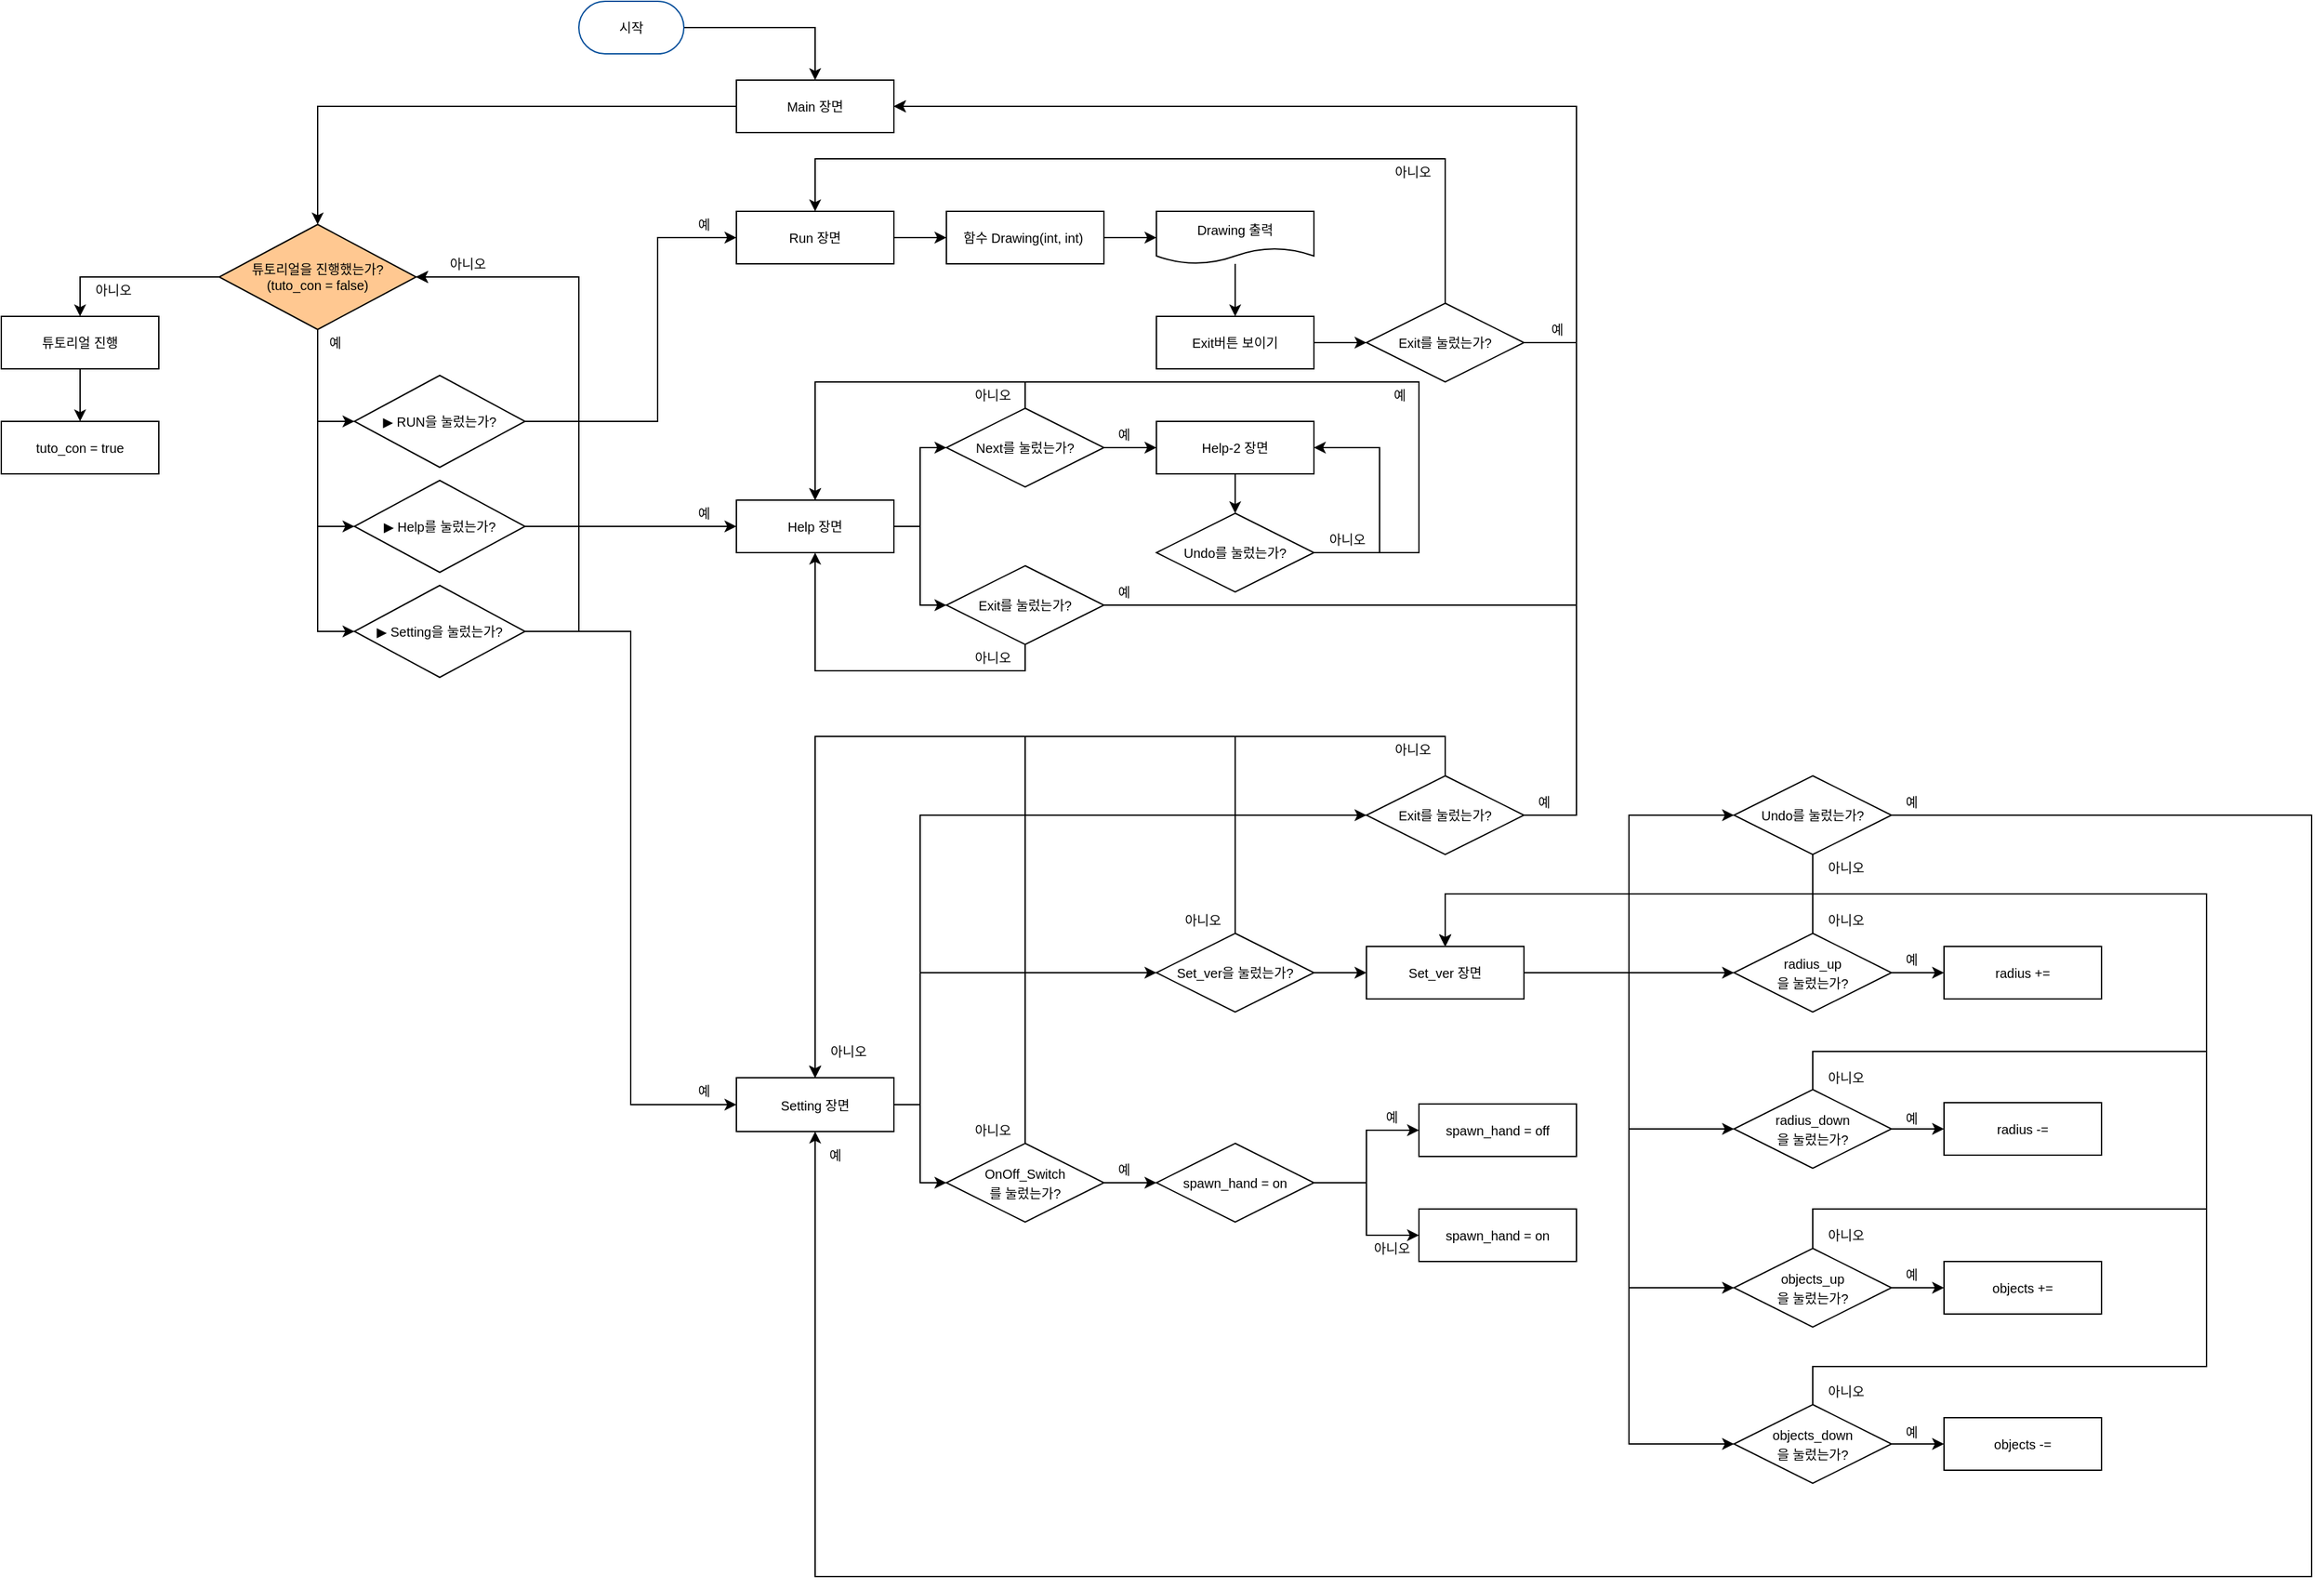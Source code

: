 <mxfile version="20.0.1" type="github">
  <diagram id="a0btdp3FfL-JI-uwgdce" name="페이지-1">
    <mxGraphModel dx="1969" dy="1162" grid="1" gridSize="10" guides="1" tooltips="1" connect="1" arrows="1" fold="1" page="1" pageScale="1" pageWidth="2336" pageHeight="1654" math="0" shadow="0">
      <root>
        <mxCell id="0" />
        <mxCell id="1" parent="0" />
        <mxCell id="iqAIqgiUeQ2YkzYKV1Ax-14" style="edgeStyle=orthogonalEdgeStyle;rounded=0;orthogonalLoop=1;jettySize=auto;html=1;fontSize=10;" parent="1" source="38S0GzFF0ls4ShCrIEfO-1" target="iqAIqgiUeQ2YkzYKV1Ax-13" edge="1">
          <mxGeometry relative="1" as="geometry" />
        </mxCell>
        <mxCell id="38S0GzFF0ls4ShCrIEfO-1" value="&lt;font style=&quot;font-size: 10px;&quot;&gt;시작&lt;/font&gt;" style="rounded=1;whiteSpace=wrap;html=1;arcSize=50;fontSize=10;strokeColor=#004C99;" parent="1" vertex="1">
          <mxGeometry x="480" y="40" width="80" height="40" as="geometry" />
        </mxCell>
        <mxCell id="38S0GzFF0ls4ShCrIEfO-20" value="" style="edgeStyle=orthogonalEdgeStyle;rounded=0;orthogonalLoop=1;jettySize=auto;html=1;fontFamily=Tahoma;fontSize=10;" parent="1" source="38S0GzFF0ls4ShCrIEfO-2" target="38S0GzFF0ls4ShCrIEfO-19" edge="1">
          <mxGeometry relative="1" as="geometry" />
        </mxCell>
        <mxCell id="38S0GzFF0ls4ShCrIEfO-2" value="튜토리얼 진행" style="%3CmxGraphModel%3E%3Croot%3E%3CmxCell%20id%3D%220%22%2F%3E%3CmxCell%20id%3D%221%22%20parent%3D%220%22%2F%3E%3CmxCell%20id%3D%222%22%20value%3D%22%22%20style%3D%22rounded%3D0%3BwhiteSpace%3Dwrap%3Bhtml%3D1%3BfontSize%3D12%3B%22%20vertex%3D%221%22%20parent%3D%221%22%3E%3CmxGeometry%20x%3D%22330%22%20y%3D%22160%22%20width%3D%22120%22%20height%3D%2240%22%20as%3D%22geometry%22%2F%3E%3C%2FmxCell%3E%3C%2Froot%3E%3C%2FmxGraphModel%3E;fontSize=10;" parent="1" vertex="1">
          <mxGeometry x="40" y="280" width="120" height="40" as="geometry" />
        </mxCell>
        <mxCell id="38S0GzFF0ls4ShCrIEfO-6" style="edgeStyle=orthogonalEdgeStyle;rounded=0;orthogonalLoop=1;jettySize=auto;html=1;entryX=0.5;entryY=0;entryDx=0;entryDy=0;fontFamily=Tahoma;fontSize=10;" parent="1" source="38S0GzFF0ls4ShCrIEfO-3" target="38S0GzFF0ls4ShCrIEfO-2" edge="1">
          <mxGeometry relative="1" as="geometry" />
        </mxCell>
        <mxCell id="38S0GzFF0ls4ShCrIEfO-25" style="edgeStyle=orthogonalEdgeStyle;rounded=0;orthogonalLoop=1;jettySize=auto;html=1;entryX=0;entryY=0.5;entryDx=0;entryDy=0;fontFamily=Tahoma;fontSize=10;" parent="1" source="38S0GzFF0ls4ShCrIEfO-3" target="38S0GzFF0ls4ShCrIEfO-14" edge="1">
          <mxGeometry relative="1" as="geometry" />
        </mxCell>
        <mxCell id="38S0GzFF0ls4ShCrIEfO-26" style="edgeStyle=orthogonalEdgeStyle;rounded=0;orthogonalLoop=1;jettySize=auto;html=1;entryX=0;entryY=0.5;entryDx=0;entryDy=0;fontFamily=Tahoma;fontSize=10;" parent="1" source="38S0GzFF0ls4ShCrIEfO-3" target="38S0GzFF0ls4ShCrIEfO-15" edge="1">
          <mxGeometry relative="1" as="geometry" />
        </mxCell>
        <mxCell id="38S0GzFF0ls4ShCrIEfO-27" style="edgeStyle=orthogonalEdgeStyle;rounded=0;orthogonalLoop=1;jettySize=auto;html=1;entryX=0;entryY=0.5;entryDx=0;entryDy=0;fontFamily=Tahoma;fontSize=10;" parent="1" source="38S0GzFF0ls4ShCrIEfO-3" target="38S0GzFF0ls4ShCrIEfO-13" edge="1">
          <mxGeometry relative="1" as="geometry" />
        </mxCell>
        <mxCell id="38S0GzFF0ls4ShCrIEfO-3" value="&lt;font style=&quot;font-size: 10px; line-height: 1.2;&quot;&gt;튜토리얼을 진행했는가?&lt;br style=&quot;font-size: 10px;&quot;&gt;(tuto_con = false)&lt;br style=&quot;font-size: 10px;&quot;&gt;&lt;/font&gt;" style="rhombus;whiteSpace=wrap;html=1;fontSize=10;fillColor=#FFC891;strokeColor=#030200;" parent="1" vertex="1">
          <mxGeometry x="206" y="210" width="150" height="80" as="geometry" />
        </mxCell>
        <mxCell id="38S0GzFF0ls4ShCrIEfO-7" value="아니오" style="text;html=1;align=center;verticalAlign=middle;resizable=0;points=[];autosize=1;strokeColor=none;fillColor=none;fontSize=10;fontFamily=Tahoma;" parent="1" vertex="1">
          <mxGeometry x="100" y="250" width="50" height="20" as="geometry" />
        </mxCell>
        <mxCell id="38S0GzFF0ls4ShCrIEfO-11" value="예" style="text;html=1;align=center;verticalAlign=middle;resizable=0;points=[];autosize=1;strokeColor=none;fillColor=none;fontSize=10;fontFamily=Tahoma;" parent="1" vertex="1">
          <mxGeometry x="279" y="290" width="30" height="20" as="geometry" />
        </mxCell>
        <mxCell id="38S0GzFF0ls4ShCrIEfO-31" style="edgeStyle=orthogonalEdgeStyle;rounded=0;orthogonalLoop=1;jettySize=auto;html=1;entryX=1;entryY=0.5;entryDx=0;entryDy=0;fontFamily=Tahoma;fontSize=10;" parent="1" source="38S0GzFF0ls4ShCrIEfO-13" target="38S0GzFF0ls4ShCrIEfO-3" edge="1">
          <mxGeometry relative="1" as="geometry">
            <Array as="points">
              <mxPoint x="480" y="360" />
              <mxPoint x="480" y="250" />
            </Array>
          </mxGeometry>
        </mxCell>
        <mxCell id="38S0GzFF0ls4ShCrIEfO-36" value="" style="edgeStyle=orthogonalEdgeStyle;rounded=0;orthogonalLoop=1;jettySize=auto;html=1;fontFamily=Tahoma;fontSize=10;" parent="1" source="38S0GzFF0ls4ShCrIEfO-13" target="38S0GzFF0ls4ShCrIEfO-35" edge="1">
          <mxGeometry relative="1" as="geometry">
            <Array as="points">
              <mxPoint x="540" y="360" />
              <mxPoint x="540" y="220" />
            </Array>
          </mxGeometry>
        </mxCell>
        <mxCell id="38S0GzFF0ls4ShCrIEfO-13" value="&lt;font style=&quot;font-size: 10px; line-height: 1.2;&quot;&gt;▶ RUN을 눌렀는가?&lt;/font&gt;" style="rhombus;whiteSpace=wrap;html=1;fontSize=10;" parent="1" vertex="1">
          <mxGeometry x="309" y="325" width="130" height="70" as="geometry" />
        </mxCell>
        <mxCell id="38S0GzFF0ls4ShCrIEfO-43" style="edgeStyle=orthogonalEdgeStyle;rounded=0;orthogonalLoop=1;jettySize=auto;html=1;entryX=0;entryY=0.5;entryDx=0;entryDy=0;fontFamily=Tahoma;fontSize=10;" parent="1" source="38S0GzFF0ls4ShCrIEfO-14" target="38S0GzFF0ls4ShCrIEfO-38" edge="1">
          <mxGeometry relative="1" as="geometry" />
        </mxCell>
        <mxCell id="38S0GzFF0ls4ShCrIEfO-45" style="edgeStyle=orthogonalEdgeStyle;rounded=0;orthogonalLoop=1;jettySize=auto;html=1;entryX=1;entryY=0.5;entryDx=0;entryDy=0;fontFamily=Tahoma;fontSize=10;" parent="1" source="38S0GzFF0ls4ShCrIEfO-14" target="38S0GzFF0ls4ShCrIEfO-3" edge="1">
          <mxGeometry relative="1" as="geometry">
            <Array as="points">
              <mxPoint x="480" y="440" />
              <mxPoint x="480" y="250" />
            </Array>
          </mxGeometry>
        </mxCell>
        <mxCell id="38S0GzFF0ls4ShCrIEfO-14" value="&lt;font style=&quot;font-size: 10px; line-height: 1.2;&quot;&gt;▶ Help를 눌렀는가?&lt;/font&gt;" style="rhombus;whiteSpace=wrap;html=1;fontSize=10;" parent="1" vertex="1">
          <mxGeometry x="309" y="405" width="130" height="70" as="geometry" />
        </mxCell>
        <mxCell id="38S0GzFF0ls4ShCrIEfO-44" style="edgeStyle=orthogonalEdgeStyle;rounded=0;orthogonalLoop=1;jettySize=auto;html=1;entryX=1;entryY=0.5;entryDx=0;entryDy=0;fontFamily=Tahoma;fontSize=10;" parent="1" source="38S0GzFF0ls4ShCrIEfO-15" target="38S0GzFF0ls4ShCrIEfO-3" edge="1">
          <mxGeometry relative="1" as="geometry">
            <Array as="points">
              <mxPoint x="480" y="520" />
              <mxPoint x="480" y="250" />
            </Array>
          </mxGeometry>
        </mxCell>
        <mxCell id="iqAIqgiUeQ2YkzYKV1Ax-49" style="edgeStyle=orthogonalEdgeStyle;rounded=0;orthogonalLoop=1;jettySize=auto;html=1;entryX=0;entryY=0.5;entryDx=0;entryDy=0;fontSize=10;" parent="1" source="38S0GzFF0ls4ShCrIEfO-15" target="38S0GzFF0ls4ShCrIEfO-40" edge="1">
          <mxGeometry relative="1" as="geometry" />
        </mxCell>
        <mxCell id="38S0GzFF0ls4ShCrIEfO-15" value="&lt;font style=&quot;font-size: 10px; line-height: 1.2;&quot;&gt;▶ Setting을 눌렀는가?&lt;/font&gt;" style="rhombus;whiteSpace=wrap;html=1;fontSize=10;" parent="1" vertex="1">
          <mxGeometry x="309" y="485" width="130" height="70" as="geometry" />
        </mxCell>
        <mxCell id="38S0GzFF0ls4ShCrIEfO-19" value="tuto_con = true" style="whiteSpace=wrap;html=1;fontSize=10;" parent="1" vertex="1">
          <mxGeometry x="40" y="360" width="120" height="40" as="geometry" />
        </mxCell>
        <mxCell id="38S0GzFF0ls4ShCrIEfO-34" value="아니오" style="text;html=1;align=center;verticalAlign=middle;resizable=0;points=[];autosize=1;strokeColor=none;fillColor=none;fontSize=10;fontFamily=Tahoma;" parent="1" vertex="1">
          <mxGeometry x="370" y="230" width="50" height="20" as="geometry" />
        </mxCell>
        <mxCell id="iqAIqgiUeQ2YkzYKV1Ax-3" value="" style="edgeStyle=orthogonalEdgeStyle;rounded=0;orthogonalLoop=1;jettySize=auto;html=1;" parent="1" source="38S0GzFF0ls4ShCrIEfO-35" target="iqAIqgiUeQ2YkzYKV1Ax-2" edge="1">
          <mxGeometry relative="1" as="geometry" />
        </mxCell>
        <mxCell id="38S0GzFF0ls4ShCrIEfO-35" value="&lt;font style=&quot;font-size: 10px;&quot;&gt;Run 장면&lt;/font&gt;" style="whiteSpace=wrap;html=1;fontSize=10;" parent="1" vertex="1">
          <mxGeometry x="600" y="200" width="120" height="40" as="geometry" />
        </mxCell>
        <mxCell id="iqAIqgiUeQ2YkzYKV1Ax-24" style="edgeStyle=orthogonalEdgeStyle;rounded=0;orthogonalLoop=1;jettySize=auto;html=1;entryX=0;entryY=0.5;entryDx=0;entryDy=0;fontSize=10;" parent="1" source="38S0GzFF0ls4ShCrIEfO-38" target="iqAIqgiUeQ2YkzYKV1Ax-23" edge="1">
          <mxGeometry relative="1" as="geometry" />
        </mxCell>
        <mxCell id="iqAIqgiUeQ2YkzYKV1Ax-26" style="edgeStyle=orthogonalEdgeStyle;rounded=0;orthogonalLoop=1;jettySize=auto;html=1;entryX=0;entryY=0.5;entryDx=0;entryDy=0;fontSize=10;" parent="1" source="38S0GzFF0ls4ShCrIEfO-38" target="iqAIqgiUeQ2YkzYKV1Ax-25" edge="1">
          <mxGeometry relative="1" as="geometry" />
        </mxCell>
        <mxCell id="38S0GzFF0ls4ShCrIEfO-38" value="Help 장면" style="whiteSpace=wrap;html=1;fontSize=10;" parent="1" vertex="1">
          <mxGeometry x="600" y="420" width="120" height="40" as="geometry" />
        </mxCell>
        <mxCell id="iqAIqgiUeQ2YkzYKV1Ax-67" style="edgeStyle=orthogonalEdgeStyle;rounded=0;orthogonalLoop=1;jettySize=auto;html=1;entryX=0;entryY=0.5;entryDx=0;entryDy=0;fontSize=10;" parent="1" source="38S0GzFF0ls4ShCrIEfO-40" target="iqAIqgiUeQ2YkzYKV1Ax-66" edge="1">
          <mxGeometry relative="1" as="geometry">
            <Array as="points">
              <mxPoint x="740" y="881" />
              <mxPoint x="740" y="660" />
            </Array>
          </mxGeometry>
        </mxCell>
        <mxCell id="iqAIqgiUeQ2YkzYKV1Ax-68" style="edgeStyle=orthogonalEdgeStyle;rounded=0;orthogonalLoop=1;jettySize=auto;html=1;entryX=0;entryY=0.5;entryDx=0;entryDy=0;fontSize=10;" parent="1" source="38S0GzFF0ls4ShCrIEfO-40" target="iqAIqgiUeQ2YkzYKV1Ax-50" edge="1">
          <mxGeometry relative="1" as="geometry" />
        </mxCell>
        <mxCell id="iqAIqgiUeQ2YkzYKV1Ax-76" style="edgeStyle=orthogonalEdgeStyle;rounded=0;orthogonalLoop=1;jettySize=auto;html=1;entryX=0;entryY=0.5;entryDx=0;entryDy=0;fontSize=10;" parent="1" source="38S0GzFF0ls4ShCrIEfO-40" target="iqAIqgiUeQ2YkzYKV1Ax-75" edge="1">
          <mxGeometry relative="1" as="geometry">
            <Array as="points">
              <mxPoint x="740" y="881" />
              <mxPoint x="740" y="780" />
            </Array>
          </mxGeometry>
        </mxCell>
        <mxCell id="38S0GzFF0ls4ShCrIEfO-40" value="Setting 장면" style="whiteSpace=wrap;html=1;fontSize=10;" parent="1" vertex="1">
          <mxGeometry x="600" y="860" width="120" height="41" as="geometry" />
        </mxCell>
        <mxCell id="38S0GzFF0ls4ShCrIEfO-46" value="예" style="text;html=1;align=center;verticalAlign=middle;resizable=0;points=[];autosize=1;strokeColor=none;fillColor=none;fontSize=10;fontFamily=Tahoma;" parent="1" vertex="1">
          <mxGeometry x="560" y="200" width="30" height="20" as="geometry" />
        </mxCell>
        <mxCell id="38S0GzFF0ls4ShCrIEfO-48" value="예" style="text;html=1;align=center;verticalAlign=middle;resizable=0;points=[];autosize=1;strokeColor=none;fillColor=none;fontSize=10;fontFamily=Tahoma;" parent="1" vertex="1">
          <mxGeometry x="560" y="420" width="30" height="20" as="geometry" />
        </mxCell>
        <mxCell id="38S0GzFF0ls4ShCrIEfO-49" value="예" style="text;html=1;align=center;verticalAlign=middle;resizable=0;points=[];autosize=1;strokeColor=none;fillColor=none;fontSize=10;fontFamily=Tahoma;" parent="1" vertex="1">
          <mxGeometry x="560" y="860" width="30" height="20" as="geometry" />
        </mxCell>
        <mxCell id="iqAIqgiUeQ2YkzYKV1Ax-5" style="edgeStyle=orthogonalEdgeStyle;rounded=0;orthogonalLoop=1;jettySize=auto;html=1;entryX=0;entryY=0.5;entryDx=0;entryDy=0;" parent="1" source="iqAIqgiUeQ2YkzYKV1Ax-2" target="iqAIqgiUeQ2YkzYKV1Ax-4" edge="1">
          <mxGeometry relative="1" as="geometry" />
        </mxCell>
        <mxCell id="iqAIqgiUeQ2YkzYKV1Ax-2" value="함수 Drawing(int, int)&amp;nbsp;" style="whiteSpace=wrap;html=1;fontSize=10;" parent="1" vertex="1">
          <mxGeometry x="760" y="200" width="120" height="40" as="geometry" />
        </mxCell>
        <mxCell id="iqAIqgiUeQ2YkzYKV1Ax-9" value="" style="edgeStyle=orthogonalEdgeStyle;rounded=0;orthogonalLoop=1;jettySize=auto;html=1;fontSize=10;" parent="1" source="iqAIqgiUeQ2YkzYKV1Ax-4" target="iqAIqgiUeQ2YkzYKV1Ax-8" edge="1">
          <mxGeometry relative="1" as="geometry" />
        </mxCell>
        <mxCell id="iqAIqgiUeQ2YkzYKV1Ax-4" value="&lt;font style=&quot;font-size: 10px;&quot;&gt;Drawing 출력&lt;/font&gt;" style="shape=document;whiteSpace=wrap;html=1;boundedLbl=1;" parent="1" vertex="1">
          <mxGeometry x="920" y="200" width="120" height="40" as="geometry" />
        </mxCell>
        <mxCell id="iqAIqgiUeQ2YkzYKV1Ax-16" style="edgeStyle=orthogonalEdgeStyle;rounded=0;orthogonalLoop=1;jettySize=auto;html=1;entryX=1;entryY=0.5;entryDx=0;entryDy=0;fontSize=10;" parent="1" source="iqAIqgiUeQ2YkzYKV1Ax-6" target="iqAIqgiUeQ2YkzYKV1Ax-13" edge="1">
          <mxGeometry relative="1" as="geometry">
            <Array as="points">
              <mxPoint x="1240" y="300" />
              <mxPoint x="1240" y="120" />
            </Array>
          </mxGeometry>
        </mxCell>
        <mxCell id="iqAIqgiUeQ2YkzYKV1Ax-18" style="edgeStyle=orthogonalEdgeStyle;rounded=0;orthogonalLoop=1;jettySize=auto;html=1;entryX=0.5;entryY=0;entryDx=0;entryDy=0;fontSize=10;" parent="1" source="iqAIqgiUeQ2YkzYKV1Ax-6" target="38S0GzFF0ls4ShCrIEfO-35" edge="1">
          <mxGeometry relative="1" as="geometry">
            <Array as="points">
              <mxPoint x="1140" y="160" />
              <mxPoint x="660" y="160" />
            </Array>
          </mxGeometry>
        </mxCell>
        <mxCell id="iqAIqgiUeQ2YkzYKV1Ax-6" value="&lt;font style=&quot;font-size: 10px;&quot;&gt;Exit를 눌렀는가?&lt;/font&gt;" style="rhombus;whiteSpace=wrap;html=1;" parent="1" vertex="1">
          <mxGeometry x="1080" y="270" width="120" height="60" as="geometry" />
        </mxCell>
        <mxCell id="iqAIqgiUeQ2YkzYKV1Ax-10" style="edgeStyle=orthogonalEdgeStyle;rounded=0;orthogonalLoop=1;jettySize=auto;html=1;fontSize=10;" parent="1" source="iqAIqgiUeQ2YkzYKV1Ax-8" target="iqAIqgiUeQ2YkzYKV1Ax-6" edge="1">
          <mxGeometry relative="1" as="geometry" />
        </mxCell>
        <mxCell id="iqAIqgiUeQ2YkzYKV1Ax-8" value="&lt;font style=&quot;font-size: 10px;&quot;&gt;Exit버튼 보이기&lt;/font&gt;" style="whiteSpace=wrap;html=1;" parent="1" vertex="1">
          <mxGeometry x="920" y="280" width="120" height="40" as="geometry" />
        </mxCell>
        <mxCell id="iqAIqgiUeQ2YkzYKV1Ax-12" value="아니오" style="text;html=1;align=center;verticalAlign=middle;resizable=0;points=[];autosize=1;strokeColor=none;fillColor=none;fontSize=10;fontFamily=Tahoma;" parent="1" vertex="1">
          <mxGeometry x="1090" y="160" width="50" height="20" as="geometry" />
        </mxCell>
        <mxCell id="iqAIqgiUeQ2YkzYKV1Ax-15" style="edgeStyle=orthogonalEdgeStyle;rounded=0;orthogonalLoop=1;jettySize=auto;html=1;fontSize=10;" parent="1" source="iqAIqgiUeQ2YkzYKV1Ax-13" target="38S0GzFF0ls4ShCrIEfO-3" edge="1">
          <mxGeometry relative="1" as="geometry" />
        </mxCell>
        <mxCell id="iqAIqgiUeQ2YkzYKV1Ax-13" value="Main 장면" style="rounded=0;whiteSpace=wrap;html=1;fontSize=10;" parent="1" vertex="1">
          <mxGeometry x="600" y="100" width="120" height="40" as="geometry" />
        </mxCell>
        <mxCell id="iqAIqgiUeQ2YkzYKV1Ax-17" value="예" style="text;html=1;align=center;verticalAlign=middle;resizable=0;points=[];autosize=1;strokeColor=none;fillColor=none;fontSize=10;fontFamily=Tahoma;" parent="1" vertex="1">
          <mxGeometry x="1210" y="280" width="30" height="20" as="geometry" />
        </mxCell>
        <mxCell id="iqAIqgiUeQ2YkzYKV1Ax-32" style="edgeStyle=orthogonalEdgeStyle;rounded=0;orthogonalLoop=1;jettySize=auto;html=1;fontSize=10;" parent="1" source="iqAIqgiUeQ2YkzYKV1Ax-23" target="38S0GzFF0ls4ShCrIEfO-38" edge="1">
          <mxGeometry relative="1" as="geometry">
            <Array as="points">
              <mxPoint x="820" y="330" />
              <mxPoint x="660" y="330" />
            </Array>
          </mxGeometry>
        </mxCell>
        <mxCell id="iqAIqgiUeQ2YkzYKV1Ax-35" style="edgeStyle=orthogonalEdgeStyle;rounded=0;orthogonalLoop=1;jettySize=auto;html=1;entryX=0;entryY=0.5;entryDx=0;entryDy=0;fontSize=10;" parent="1" source="iqAIqgiUeQ2YkzYKV1Ax-23" target="iqAIqgiUeQ2YkzYKV1Ax-34" edge="1">
          <mxGeometry relative="1" as="geometry" />
        </mxCell>
        <mxCell id="iqAIqgiUeQ2YkzYKV1Ax-23" value="&lt;font style=&quot;font-size: 10px;&quot;&gt;Next를 눌렀는가?&lt;/font&gt;" style="rhombus;whiteSpace=wrap;html=1;" parent="1" vertex="1">
          <mxGeometry x="760" y="350" width="120" height="60" as="geometry" />
        </mxCell>
        <mxCell id="iqAIqgiUeQ2YkzYKV1Ax-28" style="edgeStyle=orthogonalEdgeStyle;rounded=0;orthogonalLoop=1;jettySize=auto;html=1;entryX=1;entryY=0.5;entryDx=0;entryDy=0;fontSize=10;" parent="1" source="iqAIqgiUeQ2YkzYKV1Ax-25" target="iqAIqgiUeQ2YkzYKV1Ax-13" edge="1">
          <mxGeometry relative="1" as="geometry">
            <Array as="points">
              <mxPoint x="1240" y="500" />
              <mxPoint x="1240" y="120" />
            </Array>
          </mxGeometry>
        </mxCell>
        <mxCell id="iqAIqgiUeQ2YkzYKV1Ax-30" style="edgeStyle=orthogonalEdgeStyle;rounded=0;orthogonalLoop=1;jettySize=auto;html=1;fontSize=10;" parent="1" source="iqAIqgiUeQ2YkzYKV1Ax-25" target="38S0GzFF0ls4ShCrIEfO-38" edge="1">
          <mxGeometry relative="1" as="geometry">
            <Array as="points">
              <mxPoint x="820" y="550" />
              <mxPoint x="660" y="550" />
            </Array>
          </mxGeometry>
        </mxCell>
        <mxCell id="iqAIqgiUeQ2YkzYKV1Ax-25" value="&lt;font style=&quot;font-size: 10px;&quot;&gt;Exit를 눌렀는가?&lt;/font&gt;" style="rhombus;whiteSpace=wrap;html=1;" parent="1" vertex="1">
          <mxGeometry x="760" y="470" width="120" height="60" as="geometry" />
        </mxCell>
        <mxCell id="iqAIqgiUeQ2YkzYKV1Ax-29" value="예" style="text;html=1;align=center;verticalAlign=middle;resizable=0;points=[];autosize=1;strokeColor=none;fillColor=none;fontSize=10;fontFamily=Tahoma;" parent="1" vertex="1">
          <mxGeometry x="880" y="480" width="30" height="20" as="geometry" />
        </mxCell>
        <mxCell id="iqAIqgiUeQ2YkzYKV1Ax-31" value="아니오" style="text;html=1;align=center;verticalAlign=middle;resizable=0;points=[];autosize=1;strokeColor=none;fillColor=none;fontSize=10;fontFamily=Tahoma;" parent="1" vertex="1">
          <mxGeometry x="770" y="530" width="50" height="20" as="geometry" />
        </mxCell>
        <mxCell id="iqAIqgiUeQ2YkzYKV1Ax-33" value="아니오" style="text;html=1;align=center;verticalAlign=middle;resizable=0;points=[];autosize=1;strokeColor=none;fillColor=none;fontSize=10;fontFamily=Tahoma;" parent="1" vertex="1">
          <mxGeometry x="770" y="330" width="50" height="20" as="geometry" />
        </mxCell>
        <mxCell id="iqAIqgiUeQ2YkzYKV1Ax-43" style="edgeStyle=orthogonalEdgeStyle;rounded=0;orthogonalLoop=1;jettySize=auto;html=1;entryX=0.5;entryY=0;entryDx=0;entryDy=0;fontSize=10;" parent="1" source="iqAIqgiUeQ2YkzYKV1Ax-34" target="iqAIqgiUeQ2YkzYKV1Ax-38" edge="1">
          <mxGeometry relative="1" as="geometry" />
        </mxCell>
        <mxCell id="iqAIqgiUeQ2YkzYKV1Ax-34" value="&lt;font style=&quot;font-size: 10px;&quot;&gt;Help-2 장면&lt;/font&gt;" style="whiteSpace=wrap;html=1;" parent="1" vertex="1">
          <mxGeometry x="920" y="360" width="120" height="40" as="geometry" />
        </mxCell>
        <mxCell id="iqAIqgiUeQ2YkzYKV1Ax-41" style="edgeStyle=orthogonalEdgeStyle;rounded=0;orthogonalLoop=1;jettySize=auto;html=1;entryX=0.5;entryY=0;entryDx=0;entryDy=0;fontSize=10;" parent="1" source="iqAIqgiUeQ2YkzYKV1Ax-38" target="38S0GzFF0ls4ShCrIEfO-38" edge="1">
          <mxGeometry relative="1" as="geometry">
            <Array as="points">
              <mxPoint x="1120" y="460" />
              <mxPoint x="1120" y="330" />
              <mxPoint x="660" y="330" />
            </Array>
          </mxGeometry>
        </mxCell>
        <mxCell id="iqAIqgiUeQ2YkzYKV1Ax-46" style="edgeStyle=orthogonalEdgeStyle;rounded=0;orthogonalLoop=1;jettySize=auto;html=1;entryX=1;entryY=0.5;entryDx=0;entryDy=0;fontSize=10;" parent="1" source="iqAIqgiUeQ2YkzYKV1Ax-38" target="iqAIqgiUeQ2YkzYKV1Ax-34" edge="1">
          <mxGeometry relative="1" as="geometry">
            <Array as="points">
              <mxPoint x="1090" y="460" />
              <mxPoint x="1090" y="380" />
            </Array>
          </mxGeometry>
        </mxCell>
        <mxCell id="iqAIqgiUeQ2YkzYKV1Ax-38" value="&lt;font style=&quot;font-size: 10px;&quot;&gt;Undo를 눌렀는가?&lt;/font&gt;" style="rhombus;whiteSpace=wrap;html=1;" parent="1" vertex="1">
          <mxGeometry x="920" y="430" width="120" height="60" as="geometry" />
        </mxCell>
        <mxCell id="iqAIqgiUeQ2YkzYKV1Ax-42" value="아니오" style="text;html=1;align=center;verticalAlign=middle;resizable=0;points=[];autosize=1;strokeColor=none;fillColor=none;fontSize=10;fontFamily=Tahoma;" parent="1" vertex="1">
          <mxGeometry x="1040" y="440" width="50" height="20" as="geometry" />
        </mxCell>
        <mxCell id="iqAIqgiUeQ2YkzYKV1Ax-44" value="예" style="text;html=1;align=center;verticalAlign=middle;resizable=0;points=[];autosize=1;strokeColor=none;fillColor=none;fontSize=10;fontFamily=Tahoma;" parent="1" vertex="1">
          <mxGeometry x="880" y="360" width="30" height="20" as="geometry" />
        </mxCell>
        <mxCell id="iqAIqgiUeQ2YkzYKV1Ax-47" value="예" style="text;html=1;align=center;verticalAlign=middle;resizable=0;points=[];autosize=1;strokeColor=none;fillColor=none;fontSize=10;fontFamily=Tahoma;" parent="1" vertex="1">
          <mxGeometry x="1090" y="330" width="30" height="20" as="geometry" />
        </mxCell>
        <mxCell id="iqAIqgiUeQ2YkzYKV1Ax-53" style="edgeStyle=orthogonalEdgeStyle;rounded=0;orthogonalLoop=1;jettySize=auto;html=1;entryX=0;entryY=0.5;entryDx=0;entryDy=0;fontSize=10;" parent="1" source="iqAIqgiUeQ2YkzYKV1Ax-50" target="iqAIqgiUeQ2YkzYKV1Ax-52" edge="1">
          <mxGeometry relative="1" as="geometry" />
        </mxCell>
        <mxCell id="iqAIqgiUeQ2YkzYKV1Ax-73" style="edgeStyle=orthogonalEdgeStyle;rounded=0;orthogonalLoop=1;jettySize=auto;html=1;entryX=0.5;entryY=0;entryDx=0;entryDy=0;fontSize=10;" parent="1" source="iqAIqgiUeQ2YkzYKV1Ax-50" target="38S0GzFF0ls4ShCrIEfO-40" edge="1">
          <mxGeometry relative="1" as="geometry">
            <Array as="points">
              <mxPoint x="820" y="600" />
              <mxPoint x="660" y="600" />
            </Array>
          </mxGeometry>
        </mxCell>
        <mxCell id="iqAIqgiUeQ2YkzYKV1Ax-50" value="&lt;font style=&quot;font-size: 10px;&quot;&gt;OnOff_Switch&lt;br&gt;를 눌렀는가?&lt;/font&gt;" style="rhombus;whiteSpace=wrap;html=1;" parent="1" vertex="1">
          <mxGeometry x="760" y="910" width="120" height="60" as="geometry" />
        </mxCell>
        <mxCell id="iqAIqgiUeQ2YkzYKV1Ax-58" style="edgeStyle=orthogonalEdgeStyle;rounded=0;orthogonalLoop=1;jettySize=auto;html=1;entryX=0;entryY=0.5;entryDx=0;entryDy=0;fontSize=10;" parent="1" source="iqAIqgiUeQ2YkzYKV1Ax-52" target="iqAIqgiUeQ2YkzYKV1Ax-56" edge="1">
          <mxGeometry relative="1" as="geometry" />
        </mxCell>
        <mxCell id="iqAIqgiUeQ2YkzYKV1Ax-60" style="edgeStyle=orthogonalEdgeStyle;rounded=0;orthogonalLoop=1;jettySize=auto;html=1;fontSize=10;" parent="1" source="iqAIqgiUeQ2YkzYKV1Ax-52" target="iqAIqgiUeQ2YkzYKV1Ax-57" edge="1">
          <mxGeometry relative="1" as="geometry" />
        </mxCell>
        <mxCell id="iqAIqgiUeQ2YkzYKV1Ax-52" value="&lt;span style=&quot;font-size: 10px;&quot;&gt;spawn_hand = on&lt;/span&gt;" style="rhombus;whiteSpace=wrap;html=1;" parent="1" vertex="1">
          <mxGeometry x="920" y="910" width="120" height="60" as="geometry" />
        </mxCell>
        <mxCell id="iqAIqgiUeQ2YkzYKV1Ax-56" value="&lt;font style=&quot;font-size: 10px;&quot;&gt;spawn_hand = off&lt;/font&gt;" style="whiteSpace=wrap;html=1;" parent="1" vertex="1">
          <mxGeometry x="1120" y="880" width="120" height="40" as="geometry" />
        </mxCell>
        <mxCell id="iqAIqgiUeQ2YkzYKV1Ax-57" value="&lt;font style=&quot;font-size: 10px;&quot;&gt;spawn_hand = on&lt;/font&gt;" style="whiteSpace=wrap;html=1;" parent="1" vertex="1">
          <mxGeometry x="1120" y="960" width="120" height="40" as="geometry" />
        </mxCell>
        <mxCell id="iqAIqgiUeQ2YkzYKV1Ax-61" value="예" style="text;html=1;align=center;verticalAlign=middle;resizable=0;points=[];autosize=1;strokeColor=none;fillColor=none;fontSize=10;fontFamily=Tahoma;" parent="1" vertex="1">
          <mxGeometry x="1084" y="880" width="30" height="20" as="geometry" />
        </mxCell>
        <mxCell id="iqAIqgiUeQ2YkzYKV1Ax-62" value="아니오" style="text;html=1;align=center;verticalAlign=middle;resizable=0;points=[];autosize=1;strokeColor=none;fillColor=none;fontSize=10;fontFamily=Tahoma;" parent="1" vertex="1">
          <mxGeometry x="1074" y="980" width="50" height="20" as="geometry" />
        </mxCell>
        <mxCell id="iqAIqgiUeQ2YkzYKV1Ax-63" value="예" style="text;html=1;align=center;verticalAlign=middle;resizable=0;points=[];autosize=1;strokeColor=none;fillColor=none;fontSize=10;fontFamily=Tahoma;" parent="1" vertex="1">
          <mxGeometry x="880" y="920" width="30" height="20" as="geometry" />
        </mxCell>
        <mxCell id="iqAIqgiUeQ2YkzYKV1Ax-69" style="edgeStyle=orthogonalEdgeStyle;rounded=0;orthogonalLoop=1;jettySize=auto;html=1;entryX=0.5;entryY=0;entryDx=0;entryDy=0;fontSize=10;" parent="1" source="iqAIqgiUeQ2YkzYKV1Ax-66" target="38S0GzFF0ls4ShCrIEfO-40" edge="1">
          <mxGeometry relative="1" as="geometry">
            <Array as="points">
              <mxPoint x="820" y="600" />
              <mxPoint x="660" y="600" />
            </Array>
          </mxGeometry>
        </mxCell>
        <mxCell id="iqAIqgiUeQ2YkzYKV1Ax-72" style="edgeStyle=orthogonalEdgeStyle;rounded=0;orthogonalLoop=1;jettySize=auto;html=1;entryX=1;entryY=0.5;entryDx=0;entryDy=0;fontSize=10;" parent="1" source="iqAIqgiUeQ2YkzYKV1Ax-66" target="iqAIqgiUeQ2YkzYKV1Ax-13" edge="1">
          <mxGeometry relative="1" as="geometry">
            <Array as="points">
              <mxPoint x="1240" y="660" />
              <mxPoint x="1240" y="120" />
            </Array>
          </mxGeometry>
        </mxCell>
        <mxCell id="iqAIqgiUeQ2YkzYKV1Ax-79" style="edgeStyle=orthogonalEdgeStyle;rounded=0;orthogonalLoop=1;jettySize=auto;html=1;entryX=0.5;entryY=0;entryDx=0;entryDy=0;fontSize=10;" parent="1" source="iqAIqgiUeQ2YkzYKV1Ax-66" target="38S0GzFF0ls4ShCrIEfO-40" edge="1">
          <mxGeometry relative="1" as="geometry">
            <Array as="points">
              <mxPoint x="1140" y="600" />
              <mxPoint x="660" y="600" />
            </Array>
          </mxGeometry>
        </mxCell>
        <mxCell id="iqAIqgiUeQ2YkzYKV1Ax-66" value="&lt;font style=&quot;font-size: 10px;&quot;&gt;Exit를 눌렀는가?&lt;/font&gt;" style="rhombus;whiteSpace=wrap;html=1;" parent="1" vertex="1">
          <mxGeometry x="1080" y="630" width="120" height="60" as="geometry" />
        </mxCell>
        <mxCell id="iqAIqgiUeQ2YkzYKV1Ax-71" value="예" style="text;html=1;align=center;verticalAlign=middle;resizable=0;points=[];autosize=1;strokeColor=none;fillColor=none;fontSize=10;fontFamily=Tahoma;" parent="1" vertex="1">
          <mxGeometry x="1200" y="640" width="30" height="20" as="geometry" />
        </mxCell>
        <mxCell id="iqAIqgiUeQ2YkzYKV1Ax-74" value="아니오" style="text;html=1;align=center;verticalAlign=middle;resizable=0;points=[];autosize=1;strokeColor=none;fillColor=none;fontSize=10;fontFamily=Tahoma;" parent="1" vertex="1">
          <mxGeometry x="770" y="890" width="50" height="20" as="geometry" />
        </mxCell>
        <mxCell id="iqAIqgiUeQ2YkzYKV1Ax-80" style="edgeStyle=orthogonalEdgeStyle;rounded=0;orthogonalLoop=1;jettySize=auto;html=1;entryX=0.5;entryY=0;entryDx=0;entryDy=0;fontSize=10;" parent="1" source="iqAIqgiUeQ2YkzYKV1Ax-75" target="38S0GzFF0ls4ShCrIEfO-40" edge="1">
          <mxGeometry relative="1" as="geometry">
            <Array as="points">
              <mxPoint x="980" y="600" />
              <mxPoint x="660" y="600" />
            </Array>
          </mxGeometry>
        </mxCell>
        <mxCell id="iqAIqgiUeQ2YkzYKV1Ax-83" style="edgeStyle=orthogonalEdgeStyle;rounded=0;orthogonalLoop=1;jettySize=auto;html=1;entryX=0;entryY=0.5;entryDx=0;entryDy=0;fontSize=10;" parent="1" source="iqAIqgiUeQ2YkzYKV1Ax-75" target="iqAIqgiUeQ2YkzYKV1Ax-82" edge="1">
          <mxGeometry relative="1" as="geometry" />
        </mxCell>
        <mxCell id="iqAIqgiUeQ2YkzYKV1Ax-75" value="&lt;font style=&quot;font-size: 10px;&quot;&gt;Set_ver을 눌렀는가?&lt;/font&gt;" style="rhombus;whiteSpace=wrap;html=1;" parent="1" vertex="1">
          <mxGeometry x="920" y="750" width="120" height="60" as="geometry" />
        </mxCell>
        <mxCell id="iqAIqgiUeQ2YkzYKV1Ax-78" value="아니오" style="text;html=1;align=center;verticalAlign=middle;resizable=0;points=[];autosize=1;strokeColor=none;fillColor=none;fontSize=10;fontFamily=Tahoma;" parent="1" vertex="1">
          <mxGeometry x="1090" y="600" width="50" height="20" as="geometry" />
        </mxCell>
        <mxCell id="Sf3kd-8PYwygq7GdLhLT-7" style="edgeStyle=orthogonalEdgeStyle;rounded=0;orthogonalLoop=1;jettySize=auto;html=1;entryX=0;entryY=0.5;entryDx=0;entryDy=0;" edge="1" parent="1" source="iqAIqgiUeQ2YkzYKV1Ax-82" target="Sf3kd-8PYwygq7GdLhLT-2">
          <mxGeometry relative="1" as="geometry" />
        </mxCell>
        <mxCell id="Sf3kd-8PYwygq7GdLhLT-11" style="edgeStyle=orthogonalEdgeStyle;rounded=0;orthogonalLoop=1;jettySize=auto;html=1;entryX=0;entryY=0.5;entryDx=0;entryDy=0;" edge="1" parent="1" source="iqAIqgiUeQ2YkzYKV1Ax-82" target="Sf3kd-8PYwygq7GdLhLT-10">
          <mxGeometry relative="1" as="geometry" />
        </mxCell>
        <mxCell id="Sf3kd-8PYwygq7GdLhLT-12" style="edgeStyle=orthogonalEdgeStyle;rounded=0;orthogonalLoop=1;jettySize=auto;html=1;entryX=0;entryY=0.5;entryDx=0;entryDy=0;" edge="1" parent="1" source="iqAIqgiUeQ2YkzYKV1Ax-82" target="Sf3kd-8PYwygq7GdLhLT-9">
          <mxGeometry relative="1" as="geometry" />
        </mxCell>
        <mxCell id="Sf3kd-8PYwygq7GdLhLT-14" style="edgeStyle=orthogonalEdgeStyle;rounded=0;orthogonalLoop=1;jettySize=auto;html=1;entryX=0;entryY=0.5;entryDx=0;entryDy=0;" edge="1" parent="1" source="iqAIqgiUeQ2YkzYKV1Ax-82" target="Sf3kd-8PYwygq7GdLhLT-4">
          <mxGeometry relative="1" as="geometry" />
        </mxCell>
        <mxCell id="Sf3kd-8PYwygq7GdLhLT-33" style="edgeStyle=orthogonalEdgeStyle;rounded=0;orthogonalLoop=1;jettySize=auto;html=1;entryX=0;entryY=0.5;entryDx=0;entryDy=0;" edge="1" parent="1" source="iqAIqgiUeQ2YkzYKV1Ax-82" target="Sf3kd-8PYwygq7GdLhLT-13">
          <mxGeometry relative="1" as="geometry" />
        </mxCell>
        <mxCell id="iqAIqgiUeQ2YkzYKV1Ax-82" value="&lt;font style=&quot;font-size: 10px;&quot;&gt;Set_ver 장면&lt;/font&gt;" style="whiteSpace=wrap;html=1;" parent="1" vertex="1">
          <mxGeometry x="1080" y="760" width="120" height="40" as="geometry" />
        </mxCell>
        <mxCell id="iqAIqgiUeQ2YkzYKV1Ax-84" value="아니오" style="text;html=1;align=center;verticalAlign=middle;resizable=0;points=[];autosize=1;strokeColor=none;fillColor=none;fontSize=10;fontFamily=Tahoma;" parent="1" vertex="1">
          <mxGeometry x="930" y="730" width="50" height="20" as="geometry" />
        </mxCell>
        <mxCell id="Sf3kd-8PYwygq7GdLhLT-1" value="아니오" style="text;html=1;align=center;verticalAlign=middle;resizable=0;points=[];autosize=1;strokeColor=none;fillColor=none;fontSize=10;fontFamily=Tahoma;" vertex="1" parent="1">
          <mxGeometry x="660" y="830" width="50" height="20" as="geometry" />
        </mxCell>
        <mxCell id="Sf3kd-8PYwygq7GdLhLT-22" style="edgeStyle=orthogonalEdgeStyle;rounded=0;orthogonalLoop=1;jettySize=auto;html=1;entryX=0;entryY=0.5;entryDx=0;entryDy=0;" edge="1" parent="1" source="Sf3kd-8PYwygq7GdLhLT-2" target="Sf3kd-8PYwygq7GdLhLT-21">
          <mxGeometry relative="1" as="geometry" />
        </mxCell>
        <mxCell id="Sf3kd-8PYwygq7GdLhLT-30" style="edgeStyle=orthogonalEdgeStyle;rounded=0;orthogonalLoop=1;jettySize=auto;html=1;entryX=0.5;entryY=0;entryDx=0;entryDy=0;" edge="1" parent="1" source="Sf3kd-8PYwygq7GdLhLT-2" target="iqAIqgiUeQ2YkzYKV1Ax-82">
          <mxGeometry relative="1" as="geometry">
            <Array as="points">
              <mxPoint x="1420" y="840" />
              <mxPoint x="1720" y="840" />
              <mxPoint x="1720" y="720" />
              <mxPoint x="1140" y="720" />
            </Array>
          </mxGeometry>
        </mxCell>
        <mxCell id="Sf3kd-8PYwygq7GdLhLT-2" value="&lt;font style=&quot;font-size: 10px;&quot;&gt;radius_down&lt;br&gt;을 눌렀는가?&lt;/font&gt;" style="rhombus;whiteSpace=wrap;html=1;" vertex="1" parent="1">
          <mxGeometry x="1360" y="869" width="120" height="60" as="geometry" />
        </mxCell>
        <mxCell id="Sf3kd-8PYwygq7GdLhLT-20" style="edgeStyle=orthogonalEdgeStyle;rounded=0;orthogonalLoop=1;jettySize=auto;html=1;entryX=0;entryY=0.5;entryDx=0;entryDy=0;" edge="1" parent="1" source="Sf3kd-8PYwygq7GdLhLT-4" target="Sf3kd-8PYwygq7GdLhLT-19">
          <mxGeometry relative="1" as="geometry" />
        </mxCell>
        <mxCell id="Sf3kd-8PYwygq7GdLhLT-31" style="edgeStyle=orthogonalEdgeStyle;rounded=0;orthogonalLoop=1;jettySize=auto;html=1;entryX=0.5;entryY=0;entryDx=0;entryDy=0;" edge="1" parent="1" source="Sf3kd-8PYwygq7GdLhLT-4" target="iqAIqgiUeQ2YkzYKV1Ax-82">
          <mxGeometry relative="1" as="geometry">
            <Array as="points">
              <mxPoint x="1420" y="720" />
              <mxPoint x="1140" y="720" />
            </Array>
          </mxGeometry>
        </mxCell>
        <mxCell id="Sf3kd-8PYwygq7GdLhLT-4" value="&lt;font style=&quot;font-size: 10px;&quot;&gt;radius_up&lt;br&gt;을 눌렀는가?&lt;/font&gt;" style="rhombus;whiteSpace=wrap;html=1;" vertex="1" parent="1">
          <mxGeometry x="1360" y="750" width="120" height="60" as="geometry" />
        </mxCell>
        <mxCell id="Sf3kd-8PYwygq7GdLhLT-26" style="edgeStyle=orthogonalEdgeStyle;rounded=0;orthogonalLoop=1;jettySize=auto;html=1;entryX=0;entryY=0.5;entryDx=0;entryDy=0;" edge="1" parent="1" source="Sf3kd-8PYwygq7GdLhLT-9" target="Sf3kd-8PYwygq7GdLhLT-25">
          <mxGeometry relative="1" as="geometry" />
        </mxCell>
        <mxCell id="Sf3kd-8PYwygq7GdLhLT-28" style="edgeStyle=orthogonalEdgeStyle;rounded=0;orthogonalLoop=1;jettySize=auto;html=1;" edge="1" parent="1" source="Sf3kd-8PYwygq7GdLhLT-9" target="iqAIqgiUeQ2YkzYKV1Ax-82">
          <mxGeometry relative="1" as="geometry">
            <Array as="points">
              <mxPoint x="1420" y="1080" />
              <mxPoint x="1720" y="1080" />
              <mxPoint x="1720" y="720" />
              <mxPoint x="1140" y="720" />
            </Array>
          </mxGeometry>
        </mxCell>
        <mxCell id="Sf3kd-8PYwygq7GdLhLT-9" value="&lt;font style=&quot;font-size: 10px;&quot;&gt;objects_down&lt;br&gt;을 눌렀는가?&lt;/font&gt;" style="rhombus;whiteSpace=wrap;html=1;" vertex="1" parent="1">
          <mxGeometry x="1360" y="1109" width="120" height="60" as="geometry" />
        </mxCell>
        <mxCell id="Sf3kd-8PYwygq7GdLhLT-24" style="edgeStyle=orthogonalEdgeStyle;rounded=0;orthogonalLoop=1;jettySize=auto;html=1;entryX=0;entryY=0.5;entryDx=0;entryDy=0;" edge="1" parent="1" source="Sf3kd-8PYwygq7GdLhLT-10" target="Sf3kd-8PYwygq7GdLhLT-23">
          <mxGeometry relative="1" as="geometry" />
        </mxCell>
        <mxCell id="Sf3kd-8PYwygq7GdLhLT-29" style="edgeStyle=orthogonalEdgeStyle;rounded=0;orthogonalLoop=1;jettySize=auto;html=1;entryX=0.5;entryY=0;entryDx=0;entryDy=0;" edge="1" parent="1" source="Sf3kd-8PYwygq7GdLhLT-10" target="iqAIqgiUeQ2YkzYKV1Ax-82">
          <mxGeometry relative="1" as="geometry">
            <Array as="points">
              <mxPoint x="1420" y="960" />
              <mxPoint x="1720" y="960" />
              <mxPoint x="1720" y="720" />
              <mxPoint x="1140" y="720" />
            </Array>
          </mxGeometry>
        </mxCell>
        <mxCell id="Sf3kd-8PYwygq7GdLhLT-10" value="&lt;font style=&quot;font-size: 10px;&quot;&gt;objects_up&lt;br&gt;을 눌렀는가?&lt;/font&gt;" style="rhombus;whiteSpace=wrap;html=1;" vertex="1" parent="1">
          <mxGeometry x="1360" y="990" width="120" height="60" as="geometry" />
        </mxCell>
        <mxCell id="Sf3kd-8PYwygq7GdLhLT-27" style="edgeStyle=orthogonalEdgeStyle;rounded=0;orthogonalLoop=1;jettySize=auto;html=1;entryX=0.5;entryY=1;entryDx=0;entryDy=0;" edge="1" parent="1" source="Sf3kd-8PYwygq7GdLhLT-13" target="38S0GzFF0ls4ShCrIEfO-40">
          <mxGeometry relative="1" as="geometry">
            <Array as="points">
              <mxPoint x="1800" y="660" />
              <mxPoint x="1800" y="1240" />
              <mxPoint x="660" y="1240" />
            </Array>
          </mxGeometry>
        </mxCell>
        <mxCell id="Sf3kd-8PYwygq7GdLhLT-32" style="edgeStyle=orthogonalEdgeStyle;rounded=0;orthogonalLoop=1;jettySize=auto;html=1;entryX=0.5;entryY=0;entryDx=0;entryDy=0;" edge="1" parent="1" source="Sf3kd-8PYwygq7GdLhLT-13" target="iqAIqgiUeQ2YkzYKV1Ax-82">
          <mxGeometry relative="1" as="geometry">
            <Array as="points">
              <mxPoint x="1420" y="720" />
              <mxPoint x="1140" y="720" />
            </Array>
          </mxGeometry>
        </mxCell>
        <mxCell id="Sf3kd-8PYwygq7GdLhLT-13" value="&lt;span style=&quot;font-size: 10px;&quot;&gt;Undo를 눌렀는가?&lt;/span&gt;" style="rhombus;whiteSpace=wrap;html=1;" vertex="1" parent="1">
          <mxGeometry x="1360" y="630" width="120" height="60" as="geometry" />
        </mxCell>
        <mxCell id="Sf3kd-8PYwygq7GdLhLT-19" value="&lt;span style=&quot;font-size: 10px;&quot;&gt;radius +=&lt;/span&gt;" style="whiteSpace=wrap;html=1;" vertex="1" parent="1">
          <mxGeometry x="1520" y="760" width="120" height="40" as="geometry" />
        </mxCell>
        <mxCell id="Sf3kd-8PYwygq7GdLhLT-21" value="&lt;span style=&quot;font-size: 10px;&quot;&gt;radius -=&lt;/span&gt;" style="whiteSpace=wrap;html=1;" vertex="1" parent="1">
          <mxGeometry x="1520" y="879" width="120" height="40" as="geometry" />
        </mxCell>
        <mxCell id="Sf3kd-8PYwygq7GdLhLT-23" value="&lt;span style=&quot;font-size: 10px;&quot;&gt;objects +=&lt;/span&gt;" style="whiteSpace=wrap;html=1;" vertex="1" parent="1">
          <mxGeometry x="1520" y="1000" width="120" height="40" as="geometry" />
        </mxCell>
        <mxCell id="Sf3kd-8PYwygq7GdLhLT-25" value="&lt;span style=&quot;font-size: 10px;&quot;&gt;objects -=&lt;/span&gt;" style="whiteSpace=wrap;html=1;" vertex="1" parent="1">
          <mxGeometry x="1520" y="1119" width="120" height="40" as="geometry" />
        </mxCell>
        <mxCell id="Sf3kd-8PYwygq7GdLhLT-34" value="예" style="text;html=1;align=center;verticalAlign=middle;resizable=0;points=[];autosize=1;strokeColor=none;fillColor=none;fontSize=10;fontFamily=Tahoma;" vertex="1" parent="1">
          <mxGeometry x="1480" y="760" width="30" height="20" as="geometry" />
        </mxCell>
        <mxCell id="Sf3kd-8PYwygq7GdLhLT-35" value="예" style="text;html=1;align=center;verticalAlign=middle;resizable=0;points=[];autosize=1;strokeColor=none;fillColor=none;fontSize=10;fontFamily=Tahoma;" vertex="1" parent="1">
          <mxGeometry x="1480" y="881" width="30" height="20" as="geometry" />
        </mxCell>
        <mxCell id="Sf3kd-8PYwygq7GdLhLT-36" value="예" style="text;html=1;align=center;verticalAlign=middle;resizable=0;points=[];autosize=1;strokeColor=none;fillColor=none;fontSize=10;fontFamily=Tahoma;" vertex="1" parent="1">
          <mxGeometry x="1480" y="1000" width="30" height="20" as="geometry" />
        </mxCell>
        <mxCell id="Sf3kd-8PYwygq7GdLhLT-37" value="예" style="text;html=1;align=center;verticalAlign=middle;resizable=0;points=[];autosize=1;strokeColor=none;fillColor=none;fontSize=10;fontFamily=Tahoma;" vertex="1" parent="1">
          <mxGeometry x="1480" y="1120" width="30" height="20" as="geometry" />
        </mxCell>
        <mxCell id="Sf3kd-8PYwygq7GdLhLT-38" value="예" style="text;html=1;align=center;verticalAlign=middle;resizable=0;points=[];autosize=1;strokeColor=none;fillColor=none;fontSize=10;fontFamily=Tahoma;" vertex="1" parent="1">
          <mxGeometry x="1480" y="640" width="30" height="20" as="geometry" />
        </mxCell>
        <mxCell id="Sf3kd-8PYwygq7GdLhLT-39" value="예" style="text;html=1;align=center;verticalAlign=middle;resizable=0;points=[];autosize=1;strokeColor=none;fillColor=none;fontSize=10;fontFamily=Tahoma;" vertex="1" parent="1">
          <mxGeometry x="660" y="909" width="30" height="20" as="geometry" />
        </mxCell>
        <mxCell id="Sf3kd-8PYwygq7GdLhLT-40" value="아니오" style="text;html=1;align=center;verticalAlign=middle;resizable=0;points=[];autosize=1;strokeColor=none;fillColor=none;fontSize=10;fontFamily=Tahoma;" vertex="1" parent="1">
          <mxGeometry x="1420" y="690" width="50" height="20" as="geometry" />
        </mxCell>
        <mxCell id="Sf3kd-8PYwygq7GdLhLT-41" value="아니오" style="text;html=1;align=center;verticalAlign=middle;resizable=0;points=[];autosize=1;strokeColor=none;fillColor=none;fontSize=10;fontFamily=Tahoma;" vertex="1" parent="1">
          <mxGeometry x="1420" y="730" width="50" height="20" as="geometry" />
        </mxCell>
        <mxCell id="Sf3kd-8PYwygq7GdLhLT-42" value="아니오" style="text;html=1;align=center;verticalAlign=middle;resizable=0;points=[];autosize=1;strokeColor=none;fillColor=none;fontSize=10;fontFamily=Tahoma;" vertex="1" parent="1">
          <mxGeometry x="1420" y="850" width="50" height="20" as="geometry" />
        </mxCell>
        <mxCell id="Sf3kd-8PYwygq7GdLhLT-43" value="아니오" style="text;html=1;align=center;verticalAlign=middle;resizable=0;points=[];autosize=1;strokeColor=none;fillColor=none;fontSize=10;fontFamily=Tahoma;" vertex="1" parent="1">
          <mxGeometry x="1420" y="970" width="50" height="20" as="geometry" />
        </mxCell>
        <mxCell id="Sf3kd-8PYwygq7GdLhLT-44" value="아니오" style="text;html=1;align=center;verticalAlign=middle;resizable=0;points=[];autosize=1;strokeColor=none;fillColor=none;fontSize=10;fontFamily=Tahoma;" vertex="1" parent="1">
          <mxGeometry x="1420" y="1089" width="50" height="20" as="geometry" />
        </mxCell>
      </root>
    </mxGraphModel>
  </diagram>
</mxfile>
